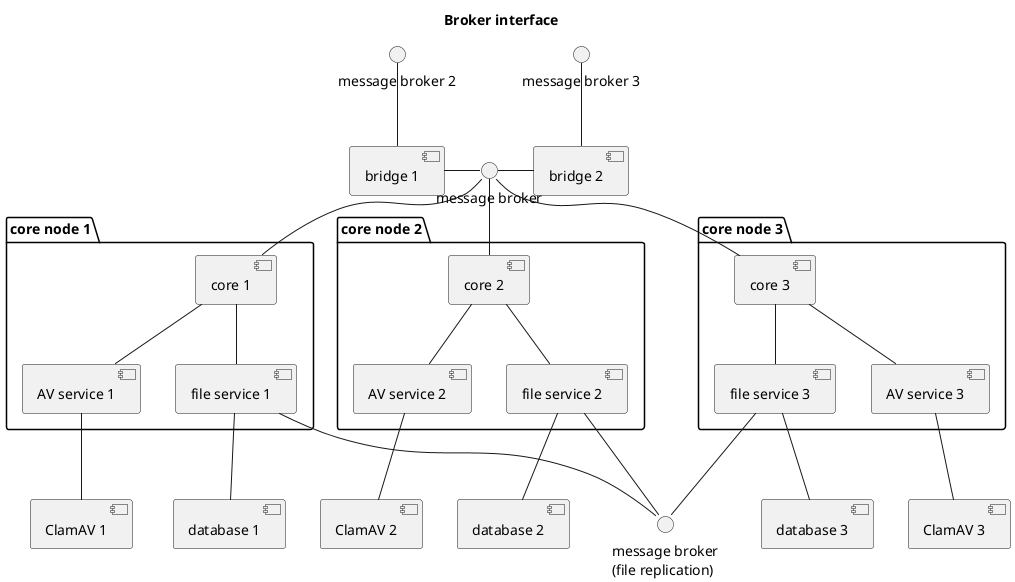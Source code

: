 @startuml

title Broker interface

interface "message broker" as broker
interface "message broker 2" as broker2
interface "message broker 3" as broker3
interface "message broker\n(file replication)" as broker4


package "core node 1" {
    [core 1]
    [AV service 1]
    [file service 1]
}

package "core node 2" {
    [core 2]
    [AV service 2]
    [file service 2]
}

package "core node 3" {
    [core 3]
    [AV service 3]
    [file service 3]
}

broker2 -- [bridge 1]
broker3 -- [bridge 2]

[bridge 1] - broker
[bridge 2] -left- broker

broker -- [core 1]
broker -- [core 2]
broker -- [core 3]

[core 1] -- [AV service 1]
[core 2] -- [AV service 2]
[core 3] -- [AV service 3]

[core 1] -- [file service 1]
[core 2] -- [file service 2]
[core 3] -- [file service 3]

[AV service 1] -- [ClamAV 1]
[AV service 2] -- [ClamAV 2]
[AV service 3] -- [ClamAV 3]

[file service 1] -- [database 1]
[file service 2] -- [database 2]
[file service 3] -- [database 3]

[file service 1] -- broker4
[file service 2] -- broker4
[file service 3] -- broker4

@enduml
